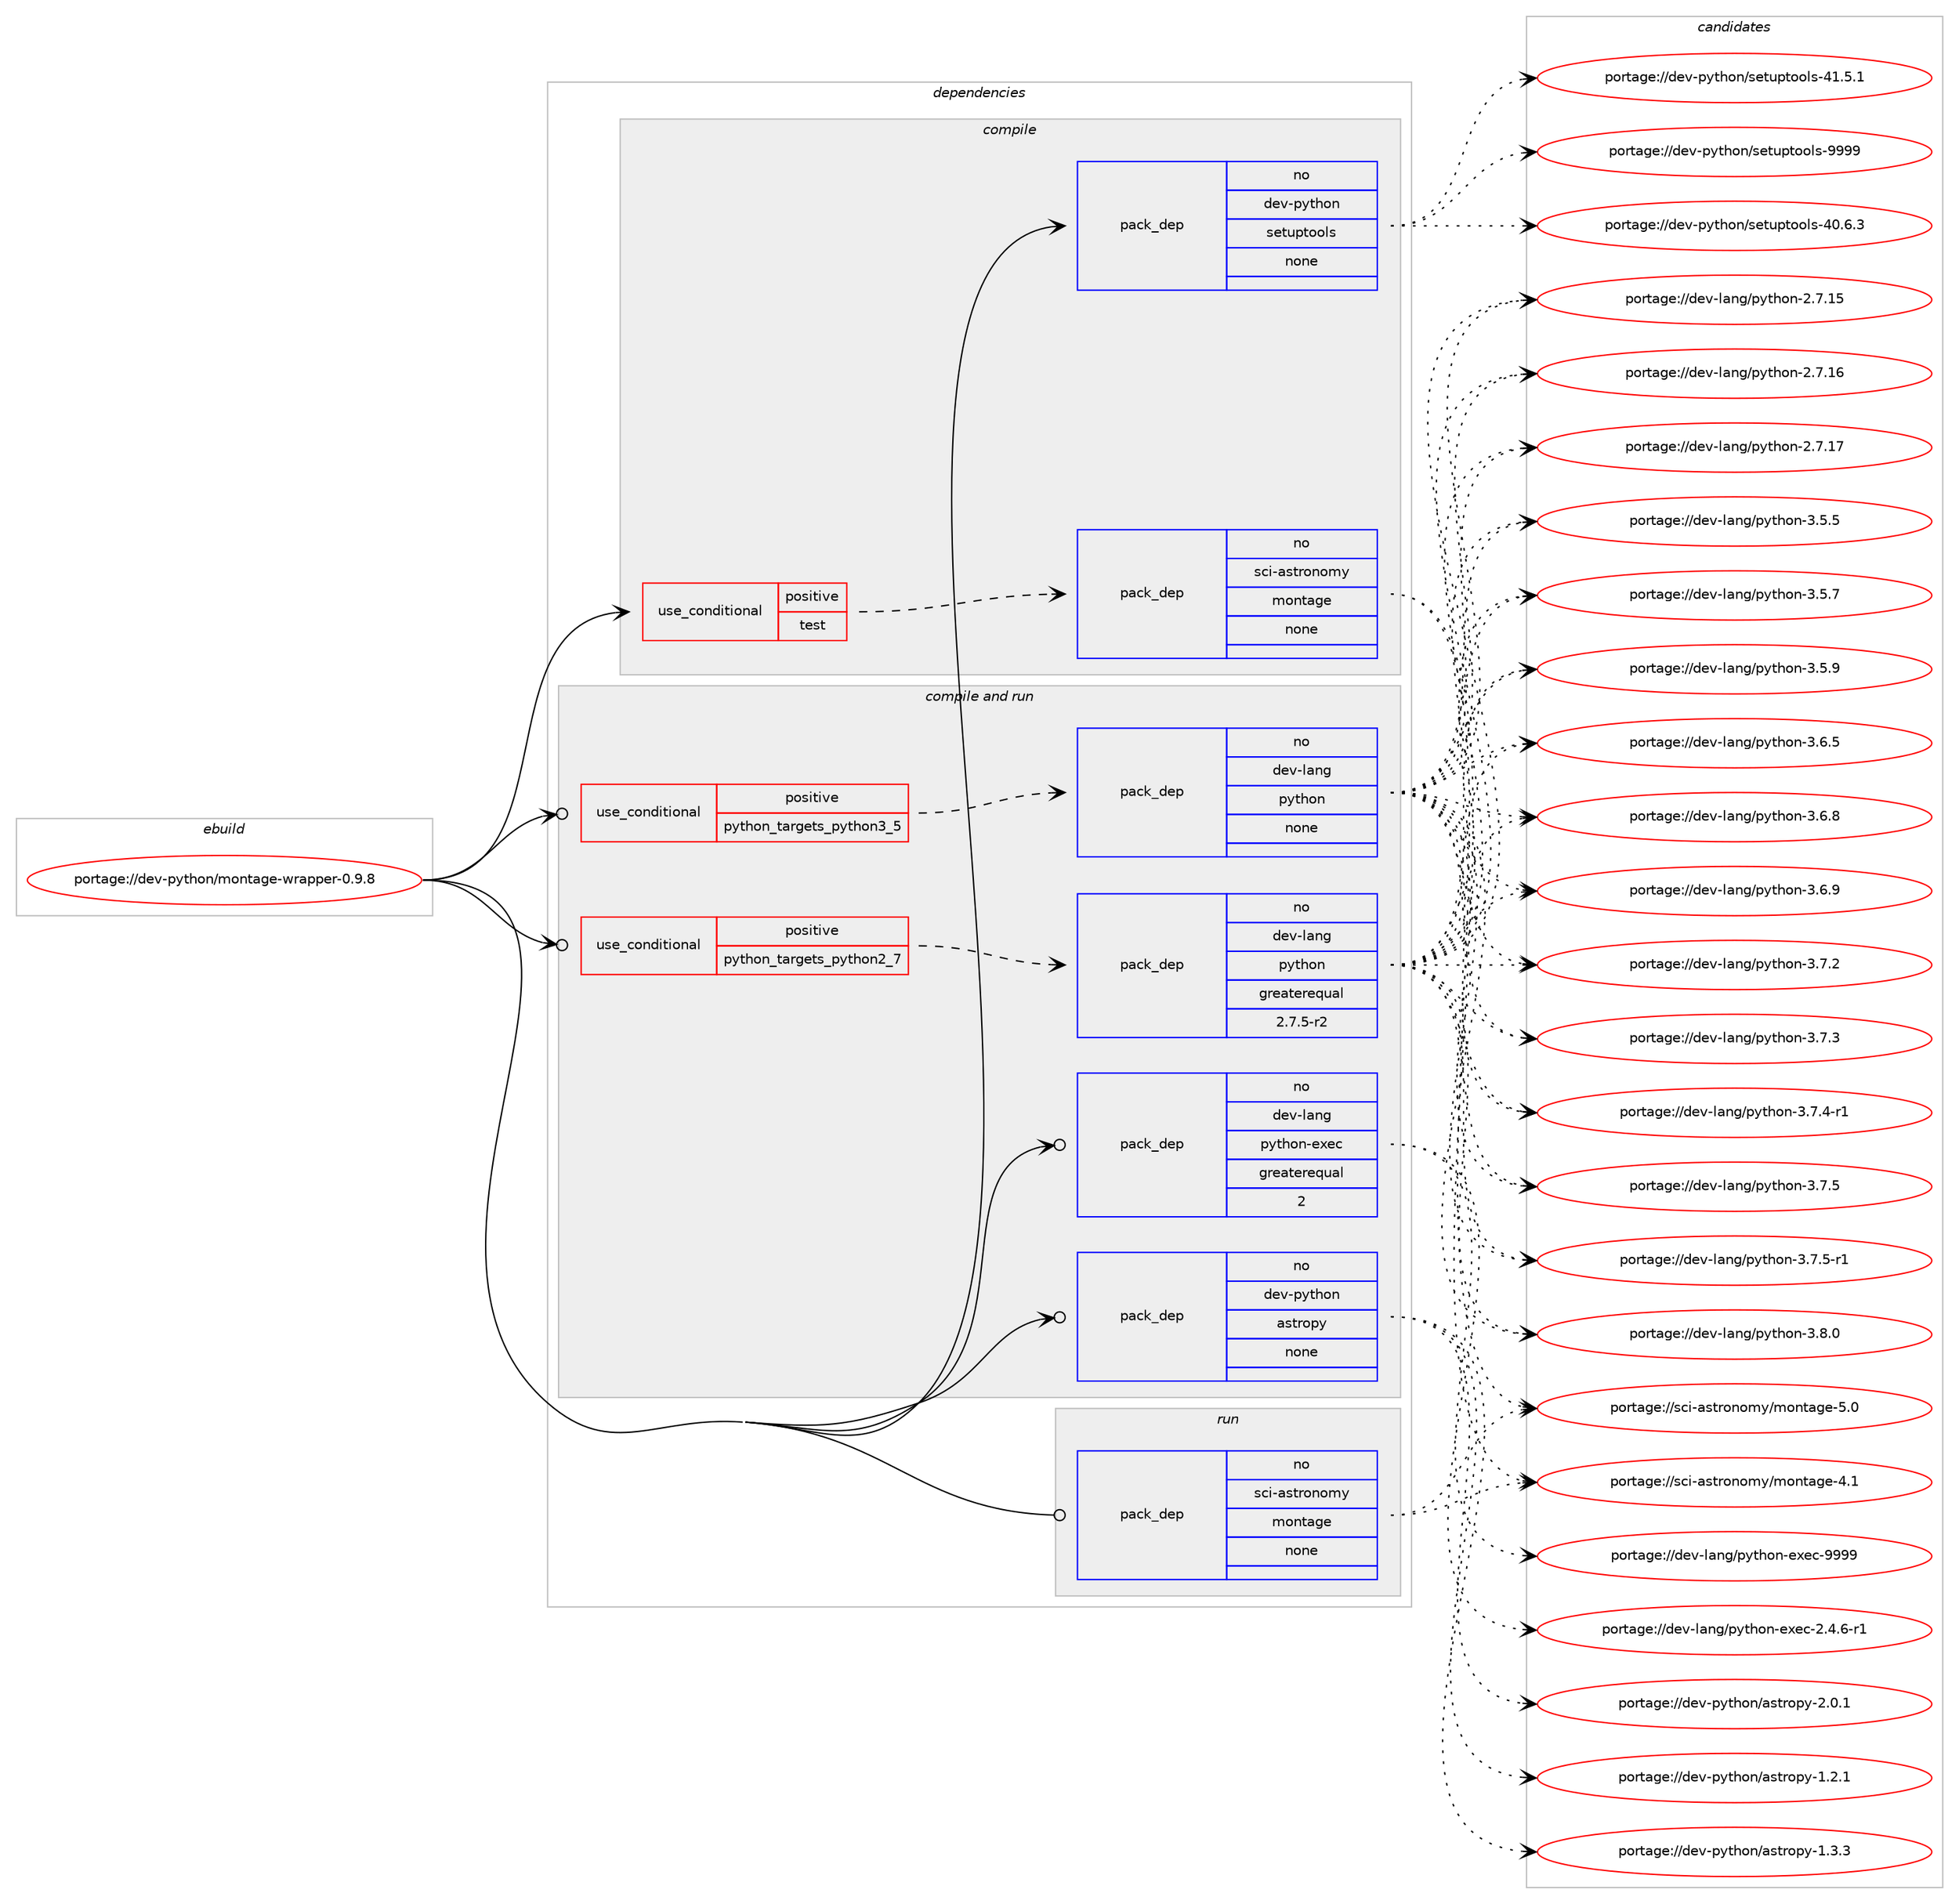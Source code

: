 digraph prolog {

# *************
# Graph options
# *************

newrank=true;
concentrate=true;
compound=true;
graph [rankdir=LR,fontname=Helvetica,fontsize=10,ranksep=1.5];#, ranksep=2.5, nodesep=0.2];
edge  [arrowhead=vee];
node  [fontname=Helvetica,fontsize=10];

# **********
# The ebuild
# **********

subgraph cluster_leftcol {
color=gray;
rank=same;
label=<<i>ebuild</i>>;
id [label="portage://dev-python/montage-wrapper-0.9.8", color=red, width=4, href="../dev-python/montage-wrapper-0.9.8.svg"];
}

# ****************
# The dependencies
# ****************

subgraph cluster_midcol {
color=gray;
label=<<i>dependencies</i>>;
subgraph cluster_compile {
fillcolor="#eeeeee";
style=filled;
label=<<i>compile</i>>;
subgraph cond31891 {
dependency149792 [label=<<TABLE BORDER="0" CELLBORDER="1" CELLSPACING="0" CELLPADDING="4"><TR><TD ROWSPAN="3" CELLPADDING="10">use_conditional</TD></TR><TR><TD>positive</TD></TR><TR><TD>test</TD></TR></TABLE>>, shape=none, color=red];
subgraph pack114575 {
dependency149793 [label=<<TABLE BORDER="0" CELLBORDER="1" CELLSPACING="0" CELLPADDING="4" WIDTH="220"><TR><TD ROWSPAN="6" CELLPADDING="30">pack_dep</TD></TR><TR><TD WIDTH="110">no</TD></TR><TR><TD>sci-astronomy</TD></TR><TR><TD>montage</TD></TR><TR><TD>none</TD></TR><TR><TD></TD></TR></TABLE>>, shape=none, color=blue];
}
dependency149792:e -> dependency149793:w [weight=20,style="dashed",arrowhead="vee"];
}
id:e -> dependency149792:w [weight=20,style="solid",arrowhead="vee"];
subgraph pack114576 {
dependency149794 [label=<<TABLE BORDER="0" CELLBORDER="1" CELLSPACING="0" CELLPADDING="4" WIDTH="220"><TR><TD ROWSPAN="6" CELLPADDING="30">pack_dep</TD></TR><TR><TD WIDTH="110">no</TD></TR><TR><TD>dev-python</TD></TR><TR><TD>setuptools</TD></TR><TR><TD>none</TD></TR><TR><TD></TD></TR></TABLE>>, shape=none, color=blue];
}
id:e -> dependency149794:w [weight=20,style="solid",arrowhead="vee"];
}
subgraph cluster_compileandrun {
fillcolor="#eeeeee";
style=filled;
label=<<i>compile and run</i>>;
subgraph cond31892 {
dependency149795 [label=<<TABLE BORDER="0" CELLBORDER="1" CELLSPACING="0" CELLPADDING="4"><TR><TD ROWSPAN="3" CELLPADDING="10">use_conditional</TD></TR><TR><TD>positive</TD></TR><TR><TD>python_targets_python2_7</TD></TR></TABLE>>, shape=none, color=red];
subgraph pack114577 {
dependency149796 [label=<<TABLE BORDER="0" CELLBORDER="1" CELLSPACING="0" CELLPADDING="4" WIDTH="220"><TR><TD ROWSPAN="6" CELLPADDING="30">pack_dep</TD></TR><TR><TD WIDTH="110">no</TD></TR><TR><TD>dev-lang</TD></TR><TR><TD>python</TD></TR><TR><TD>greaterequal</TD></TR><TR><TD>2.7.5-r2</TD></TR></TABLE>>, shape=none, color=blue];
}
dependency149795:e -> dependency149796:w [weight=20,style="dashed",arrowhead="vee"];
}
id:e -> dependency149795:w [weight=20,style="solid",arrowhead="odotvee"];
subgraph cond31893 {
dependency149797 [label=<<TABLE BORDER="0" CELLBORDER="1" CELLSPACING="0" CELLPADDING="4"><TR><TD ROWSPAN="3" CELLPADDING="10">use_conditional</TD></TR><TR><TD>positive</TD></TR><TR><TD>python_targets_python3_5</TD></TR></TABLE>>, shape=none, color=red];
subgraph pack114578 {
dependency149798 [label=<<TABLE BORDER="0" CELLBORDER="1" CELLSPACING="0" CELLPADDING="4" WIDTH="220"><TR><TD ROWSPAN="6" CELLPADDING="30">pack_dep</TD></TR><TR><TD WIDTH="110">no</TD></TR><TR><TD>dev-lang</TD></TR><TR><TD>python</TD></TR><TR><TD>none</TD></TR><TR><TD></TD></TR></TABLE>>, shape=none, color=blue];
}
dependency149797:e -> dependency149798:w [weight=20,style="dashed",arrowhead="vee"];
}
id:e -> dependency149797:w [weight=20,style="solid",arrowhead="odotvee"];
subgraph pack114579 {
dependency149799 [label=<<TABLE BORDER="0" CELLBORDER="1" CELLSPACING="0" CELLPADDING="4" WIDTH="220"><TR><TD ROWSPAN="6" CELLPADDING="30">pack_dep</TD></TR><TR><TD WIDTH="110">no</TD></TR><TR><TD>dev-lang</TD></TR><TR><TD>python-exec</TD></TR><TR><TD>greaterequal</TD></TR><TR><TD>2</TD></TR></TABLE>>, shape=none, color=blue];
}
id:e -> dependency149799:w [weight=20,style="solid",arrowhead="odotvee"];
subgraph pack114580 {
dependency149800 [label=<<TABLE BORDER="0" CELLBORDER="1" CELLSPACING="0" CELLPADDING="4" WIDTH="220"><TR><TD ROWSPAN="6" CELLPADDING="30">pack_dep</TD></TR><TR><TD WIDTH="110">no</TD></TR><TR><TD>dev-python</TD></TR><TR><TD>astropy</TD></TR><TR><TD>none</TD></TR><TR><TD></TD></TR></TABLE>>, shape=none, color=blue];
}
id:e -> dependency149800:w [weight=20,style="solid",arrowhead="odotvee"];
}
subgraph cluster_run {
fillcolor="#eeeeee";
style=filled;
label=<<i>run</i>>;
subgraph pack114581 {
dependency149801 [label=<<TABLE BORDER="0" CELLBORDER="1" CELLSPACING="0" CELLPADDING="4" WIDTH="220"><TR><TD ROWSPAN="6" CELLPADDING="30">pack_dep</TD></TR><TR><TD WIDTH="110">no</TD></TR><TR><TD>sci-astronomy</TD></TR><TR><TD>montage</TD></TR><TR><TD>none</TD></TR><TR><TD></TD></TR></TABLE>>, shape=none, color=blue];
}
id:e -> dependency149801:w [weight=20,style="solid",arrowhead="odot"];
}
}

# **************
# The candidates
# **************

subgraph cluster_choices {
rank=same;
color=gray;
label=<<i>candidates</i>>;

subgraph choice114575 {
color=black;
nodesep=1;
choiceportage115991054597115116114111110111109121471091111101169710310145524649 [label="portage://sci-astronomy/montage-4.1", color=red, width=4,href="../sci-astronomy/montage-4.1.svg"];
choiceportage115991054597115116114111110111109121471091111101169710310145534648 [label="portage://sci-astronomy/montage-5.0", color=red, width=4,href="../sci-astronomy/montage-5.0.svg"];
dependency149793:e -> choiceportage115991054597115116114111110111109121471091111101169710310145524649:w [style=dotted,weight="100"];
dependency149793:e -> choiceportage115991054597115116114111110111109121471091111101169710310145534648:w [style=dotted,weight="100"];
}
subgraph choice114576 {
color=black;
nodesep=1;
choiceportage100101118451121211161041111104711510111611711211611111110811545524846544651 [label="portage://dev-python/setuptools-40.6.3", color=red, width=4,href="../dev-python/setuptools-40.6.3.svg"];
choiceportage100101118451121211161041111104711510111611711211611111110811545524946534649 [label="portage://dev-python/setuptools-41.5.1", color=red, width=4,href="../dev-python/setuptools-41.5.1.svg"];
choiceportage10010111845112121116104111110471151011161171121161111111081154557575757 [label="portage://dev-python/setuptools-9999", color=red, width=4,href="../dev-python/setuptools-9999.svg"];
dependency149794:e -> choiceportage100101118451121211161041111104711510111611711211611111110811545524846544651:w [style=dotted,weight="100"];
dependency149794:e -> choiceportage100101118451121211161041111104711510111611711211611111110811545524946534649:w [style=dotted,weight="100"];
dependency149794:e -> choiceportage10010111845112121116104111110471151011161171121161111111081154557575757:w [style=dotted,weight="100"];
}
subgraph choice114577 {
color=black;
nodesep=1;
choiceportage10010111845108971101034711212111610411111045504655464953 [label="portage://dev-lang/python-2.7.15", color=red, width=4,href="../dev-lang/python-2.7.15.svg"];
choiceportage10010111845108971101034711212111610411111045504655464954 [label="portage://dev-lang/python-2.7.16", color=red, width=4,href="../dev-lang/python-2.7.16.svg"];
choiceportage10010111845108971101034711212111610411111045504655464955 [label="portage://dev-lang/python-2.7.17", color=red, width=4,href="../dev-lang/python-2.7.17.svg"];
choiceportage100101118451089711010347112121116104111110455146534653 [label="portage://dev-lang/python-3.5.5", color=red, width=4,href="../dev-lang/python-3.5.5.svg"];
choiceportage100101118451089711010347112121116104111110455146534655 [label="portage://dev-lang/python-3.5.7", color=red, width=4,href="../dev-lang/python-3.5.7.svg"];
choiceportage100101118451089711010347112121116104111110455146534657 [label="portage://dev-lang/python-3.5.9", color=red, width=4,href="../dev-lang/python-3.5.9.svg"];
choiceportage100101118451089711010347112121116104111110455146544653 [label="portage://dev-lang/python-3.6.5", color=red, width=4,href="../dev-lang/python-3.6.5.svg"];
choiceportage100101118451089711010347112121116104111110455146544656 [label="portage://dev-lang/python-3.6.8", color=red, width=4,href="../dev-lang/python-3.6.8.svg"];
choiceportage100101118451089711010347112121116104111110455146544657 [label="portage://dev-lang/python-3.6.9", color=red, width=4,href="../dev-lang/python-3.6.9.svg"];
choiceportage100101118451089711010347112121116104111110455146554650 [label="portage://dev-lang/python-3.7.2", color=red, width=4,href="../dev-lang/python-3.7.2.svg"];
choiceportage100101118451089711010347112121116104111110455146554651 [label="portage://dev-lang/python-3.7.3", color=red, width=4,href="../dev-lang/python-3.7.3.svg"];
choiceportage1001011184510897110103471121211161041111104551465546524511449 [label="portage://dev-lang/python-3.7.4-r1", color=red, width=4,href="../dev-lang/python-3.7.4-r1.svg"];
choiceportage100101118451089711010347112121116104111110455146554653 [label="portage://dev-lang/python-3.7.5", color=red, width=4,href="../dev-lang/python-3.7.5.svg"];
choiceportage1001011184510897110103471121211161041111104551465546534511449 [label="portage://dev-lang/python-3.7.5-r1", color=red, width=4,href="../dev-lang/python-3.7.5-r1.svg"];
choiceportage100101118451089711010347112121116104111110455146564648 [label="portage://dev-lang/python-3.8.0", color=red, width=4,href="../dev-lang/python-3.8.0.svg"];
dependency149796:e -> choiceportage10010111845108971101034711212111610411111045504655464953:w [style=dotted,weight="100"];
dependency149796:e -> choiceportage10010111845108971101034711212111610411111045504655464954:w [style=dotted,weight="100"];
dependency149796:e -> choiceportage10010111845108971101034711212111610411111045504655464955:w [style=dotted,weight="100"];
dependency149796:e -> choiceportage100101118451089711010347112121116104111110455146534653:w [style=dotted,weight="100"];
dependency149796:e -> choiceportage100101118451089711010347112121116104111110455146534655:w [style=dotted,weight="100"];
dependency149796:e -> choiceportage100101118451089711010347112121116104111110455146534657:w [style=dotted,weight="100"];
dependency149796:e -> choiceportage100101118451089711010347112121116104111110455146544653:w [style=dotted,weight="100"];
dependency149796:e -> choiceportage100101118451089711010347112121116104111110455146544656:w [style=dotted,weight="100"];
dependency149796:e -> choiceportage100101118451089711010347112121116104111110455146544657:w [style=dotted,weight="100"];
dependency149796:e -> choiceportage100101118451089711010347112121116104111110455146554650:w [style=dotted,weight="100"];
dependency149796:e -> choiceportage100101118451089711010347112121116104111110455146554651:w [style=dotted,weight="100"];
dependency149796:e -> choiceportage1001011184510897110103471121211161041111104551465546524511449:w [style=dotted,weight="100"];
dependency149796:e -> choiceportage100101118451089711010347112121116104111110455146554653:w [style=dotted,weight="100"];
dependency149796:e -> choiceportage1001011184510897110103471121211161041111104551465546534511449:w [style=dotted,weight="100"];
dependency149796:e -> choiceportage100101118451089711010347112121116104111110455146564648:w [style=dotted,weight="100"];
}
subgraph choice114578 {
color=black;
nodesep=1;
choiceportage10010111845108971101034711212111610411111045504655464953 [label="portage://dev-lang/python-2.7.15", color=red, width=4,href="../dev-lang/python-2.7.15.svg"];
choiceportage10010111845108971101034711212111610411111045504655464954 [label="portage://dev-lang/python-2.7.16", color=red, width=4,href="../dev-lang/python-2.7.16.svg"];
choiceportage10010111845108971101034711212111610411111045504655464955 [label="portage://dev-lang/python-2.7.17", color=red, width=4,href="../dev-lang/python-2.7.17.svg"];
choiceportage100101118451089711010347112121116104111110455146534653 [label="portage://dev-lang/python-3.5.5", color=red, width=4,href="../dev-lang/python-3.5.5.svg"];
choiceportage100101118451089711010347112121116104111110455146534655 [label="portage://dev-lang/python-3.5.7", color=red, width=4,href="../dev-lang/python-3.5.7.svg"];
choiceportage100101118451089711010347112121116104111110455146534657 [label="portage://dev-lang/python-3.5.9", color=red, width=4,href="../dev-lang/python-3.5.9.svg"];
choiceportage100101118451089711010347112121116104111110455146544653 [label="portage://dev-lang/python-3.6.5", color=red, width=4,href="../dev-lang/python-3.6.5.svg"];
choiceportage100101118451089711010347112121116104111110455146544656 [label="portage://dev-lang/python-3.6.8", color=red, width=4,href="../dev-lang/python-3.6.8.svg"];
choiceportage100101118451089711010347112121116104111110455146544657 [label="portage://dev-lang/python-3.6.9", color=red, width=4,href="../dev-lang/python-3.6.9.svg"];
choiceportage100101118451089711010347112121116104111110455146554650 [label="portage://dev-lang/python-3.7.2", color=red, width=4,href="../dev-lang/python-3.7.2.svg"];
choiceportage100101118451089711010347112121116104111110455146554651 [label="portage://dev-lang/python-3.7.3", color=red, width=4,href="../dev-lang/python-3.7.3.svg"];
choiceportage1001011184510897110103471121211161041111104551465546524511449 [label="portage://dev-lang/python-3.7.4-r1", color=red, width=4,href="../dev-lang/python-3.7.4-r1.svg"];
choiceportage100101118451089711010347112121116104111110455146554653 [label="portage://dev-lang/python-3.7.5", color=red, width=4,href="../dev-lang/python-3.7.5.svg"];
choiceportage1001011184510897110103471121211161041111104551465546534511449 [label="portage://dev-lang/python-3.7.5-r1", color=red, width=4,href="../dev-lang/python-3.7.5-r1.svg"];
choiceportage100101118451089711010347112121116104111110455146564648 [label="portage://dev-lang/python-3.8.0", color=red, width=4,href="../dev-lang/python-3.8.0.svg"];
dependency149798:e -> choiceportage10010111845108971101034711212111610411111045504655464953:w [style=dotted,weight="100"];
dependency149798:e -> choiceportage10010111845108971101034711212111610411111045504655464954:w [style=dotted,weight="100"];
dependency149798:e -> choiceportage10010111845108971101034711212111610411111045504655464955:w [style=dotted,weight="100"];
dependency149798:e -> choiceportage100101118451089711010347112121116104111110455146534653:w [style=dotted,weight="100"];
dependency149798:e -> choiceportage100101118451089711010347112121116104111110455146534655:w [style=dotted,weight="100"];
dependency149798:e -> choiceportage100101118451089711010347112121116104111110455146534657:w [style=dotted,weight="100"];
dependency149798:e -> choiceportage100101118451089711010347112121116104111110455146544653:w [style=dotted,weight="100"];
dependency149798:e -> choiceportage100101118451089711010347112121116104111110455146544656:w [style=dotted,weight="100"];
dependency149798:e -> choiceportage100101118451089711010347112121116104111110455146544657:w [style=dotted,weight="100"];
dependency149798:e -> choiceportage100101118451089711010347112121116104111110455146554650:w [style=dotted,weight="100"];
dependency149798:e -> choiceportage100101118451089711010347112121116104111110455146554651:w [style=dotted,weight="100"];
dependency149798:e -> choiceportage1001011184510897110103471121211161041111104551465546524511449:w [style=dotted,weight="100"];
dependency149798:e -> choiceportage100101118451089711010347112121116104111110455146554653:w [style=dotted,weight="100"];
dependency149798:e -> choiceportage1001011184510897110103471121211161041111104551465546534511449:w [style=dotted,weight="100"];
dependency149798:e -> choiceportage100101118451089711010347112121116104111110455146564648:w [style=dotted,weight="100"];
}
subgraph choice114579 {
color=black;
nodesep=1;
choiceportage10010111845108971101034711212111610411111045101120101994550465246544511449 [label="portage://dev-lang/python-exec-2.4.6-r1", color=red, width=4,href="../dev-lang/python-exec-2.4.6-r1.svg"];
choiceportage10010111845108971101034711212111610411111045101120101994557575757 [label="portage://dev-lang/python-exec-9999", color=red, width=4,href="../dev-lang/python-exec-9999.svg"];
dependency149799:e -> choiceportage10010111845108971101034711212111610411111045101120101994550465246544511449:w [style=dotted,weight="100"];
dependency149799:e -> choiceportage10010111845108971101034711212111610411111045101120101994557575757:w [style=dotted,weight="100"];
}
subgraph choice114580 {
color=black;
nodesep=1;
choiceportage100101118451121211161041111104797115116114111112121454946504649 [label="portage://dev-python/astropy-1.2.1", color=red, width=4,href="../dev-python/astropy-1.2.1.svg"];
choiceportage100101118451121211161041111104797115116114111112121454946514651 [label="portage://dev-python/astropy-1.3.3", color=red, width=4,href="../dev-python/astropy-1.3.3.svg"];
choiceportage100101118451121211161041111104797115116114111112121455046484649 [label="portage://dev-python/astropy-2.0.1", color=red, width=4,href="../dev-python/astropy-2.0.1.svg"];
dependency149800:e -> choiceportage100101118451121211161041111104797115116114111112121454946504649:w [style=dotted,weight="100"];
dependency149800:e -> choiceportage100101118451121211161041111104797115116114111112121454946514651:w [style=dotted,weight="100"];
dependency149800:e -> choiceportage100101118451121211161041111104797115116114111112121455046484649:w [style=dotted,weight="100"];
}
subgraph choice114581 {
color=black;
nodesep=1;
choiceportage115991054597115116114111110111109121471091111101169710310145524649 [label="portage://sci-astronomy/montage-4.1", color=red, width=4,href="../sci-astronomy/montage-4.1.svg"];
choiceportage115991054597115116114111110111109121471091111101169710310145534648 [label="portage://sci-astronomy/montage-5.0", color=red, width=4,href="../sci-astronomy/montage-5.0.svg"];
dependency149801:e -> choiceportage115991054597115116114111110111109121471091111101169710310145524649:w [style=dotted,weight="100"];
dependency149801:e -> choiceportage115991054597115116114111110111109121471091111101169710310145534648:w [style=dotted,weight="100"];
}
}

}
